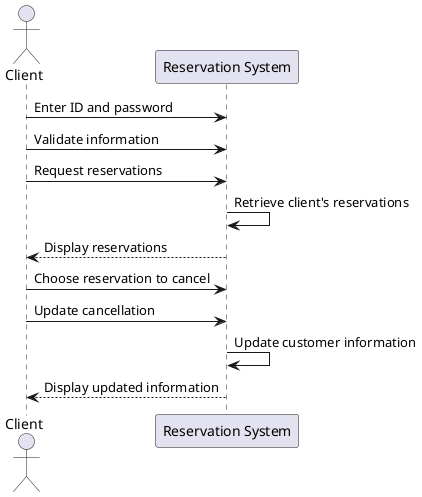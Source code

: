 @startuml
actor Client
participant "Reservation System" as System

Client -> System: Enter ID and password
Client -> System: Validate information
Client -> System: Request reservations
System -> System: Retrieve client's reservations
System --> Client: Display reservations
Client -> System: Choose reservation to cancel
Client -> System: Update cancellation
System -> System: Update customer information
System --> Client: Display updated information
@enduml